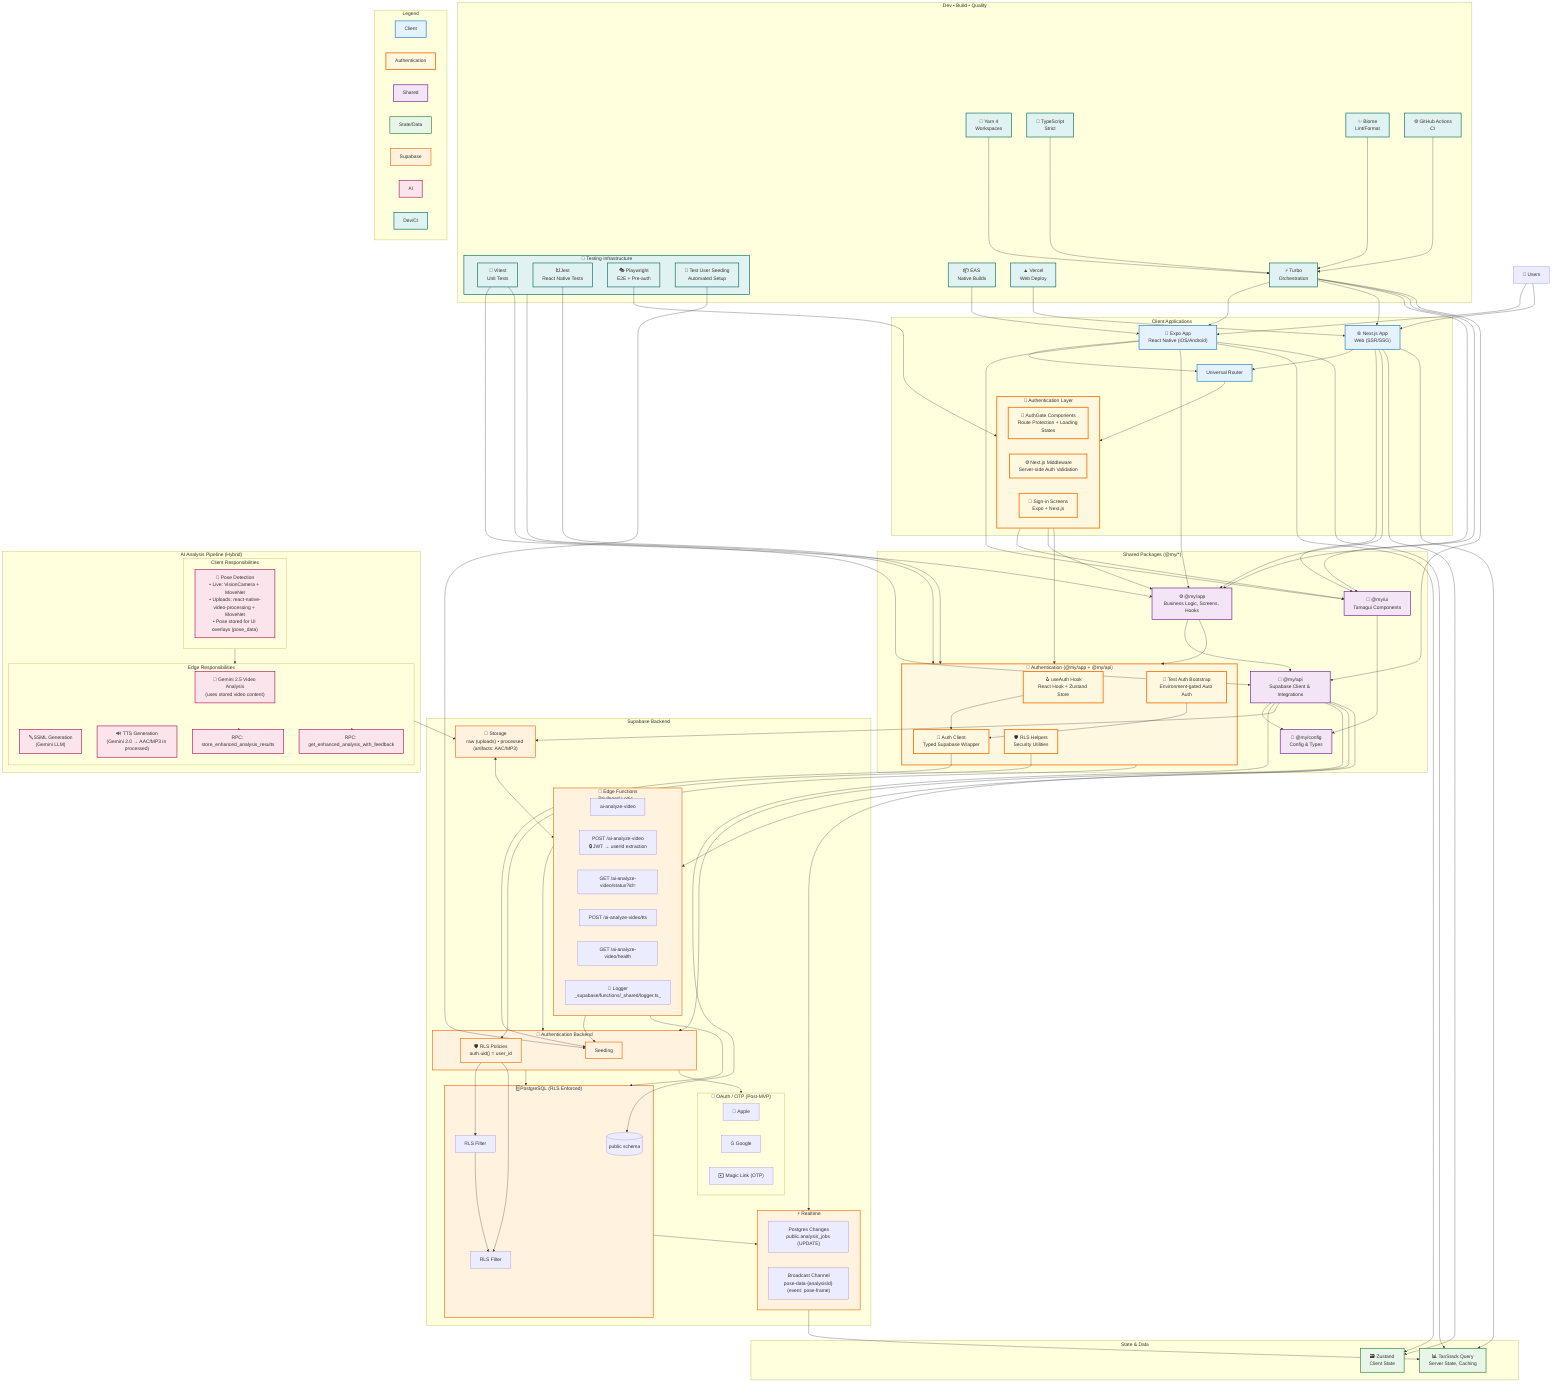 graph TB
    %% Clear System Architecture (Holistic Blueprint)

    %% Users
    User["👤 Users"]

    %% Client Applications
    subgraph "Client Applications"
        ExpoApp["📱 Expo App\nReact Native (iOS/Android)"]
        NextApp["🌐 Next.js App\nWeb (SSR/SSG)"]
        ExpoRouter["🧭 Expo Router\nUniversal Routing"]
        subgraph AuthLayer["🔐 Authentication Layer"]
            AuthGate["🚪 AuthGate Components\nRoute Protection + Loading States"]
            NextMiddleware["⚙️ Next.js Middleware\nServer-side Auth Validation"]
            SignInScreens["📝 Sign-in Screens\nExpo + Next.js"]
        end
    end

    %% Shared Packages (Monorepo)
    subgraph "Shared Packages (@my/*)"
        UIPkg["🎨 @my/ui\nTamagui Components"]
        AppPkg["⚙️ @my/app\nBusiness Logic, Screens, Hooks"]
        subgraph AuthPkg["🔐 Authentication (@my/app + @my/api)"]
            UseAuth["🪝 useAuth Hook\nReact Hook + Zustand Store"]
            AuthClient["🔌 Auth Client\nTyped Supabase Wrapper"]
            TestBootstrap["🧪 Test Auth Bootstrap\nEnvironment-gated Auto Auth"]
            RLSHelpers["🛡️ RLS Helpers\nSecurity Utilities"]
        end
        APIPkg["🔌 @my/api\nSupabase Client & Integrations"]
        ConfigPkg["🧰 @my/config\nConfig & Types"]
    end

    %% State & Data Fetching
    subgraph "State & Data"
        Zustand["🗃️ Zustand\nClient State"]
        TSQ["📊 TanStack Query\nServer State, Caching"]
    end

    %% Backend (Supabase)
    subgraph "Supabase Backend"
        subgraph AuthBackend["🔐 Authentication Backend"]
            Auth["🔑 Supabase Auth\nJWT, Sessions, User Management"]
            AuthPolicies["🛡️ RLS Policies\nauth.uid() = user_id"]
        end
        subgraph DBGroup["🗄️ PostgreSQL (RLS Enforced)"]
            DB[("public schema")]
            VR["📄 video_recordings\n(id, user_id, storage_path, filename, duration, source_type, created_at)\n🔒 RLS: SELECT/INSERT/UPDATE WHERE user_id = auth.uid()"]
            AJ["📄 analysis_jobs\n(id, user_id, video_recording_id, status, progress,\nprocessing_started_at, processing_completed_at, error_message,\nresults jsonb, pose_data jsonb, full_feedback_text, summary_text, ssml, audio_url,\nprocessing_time_ms, video_source_type, created_at, updated_at)\n🔒 RLS: SELECT/INSERT/UPDATE WHERE user_id = auth.uid()"]
        end
        Storage["📁 Storage\nraw (uploads) • processed (artifacts: AAC/MP3)"]
        subgraph RTGroup["⚡ Realtime"]
            RT1["Postgres Changes\npublic.analysis_jobs (UPDATE)"]
            RT2["Broadcast Channel\npose-data-{analysisId} (event: pose-frame)"]
        end
        subgraph EdgeFns["🧩 Edge Functions\nPrivileged Logic"]
            E1["ai-analyze-video"]
            E1a["POST /ai-analyze-video\n🔒 JWT → userId extraction"]
            E1b["GET /ai-analyze-video/status?id=<id>"]
            E1c["POST /ai-analyze-video/tts"]
            E1d["GET /ai-analyze-video/health"]
            Obs["📝 Logger\n_supabase/functions/_shared/logger.ts_"]
        end
        subgraph Providers["🔗 OAuth / OTP (Post‑MVP)"]
            Apple[" Apple"]
            Google["G Google"]
            MagicLink["✉️ Magic Link (OTP)"]
        end
    end

    %% AI Pipeline (Hybrid: Client + Edge)
    subgraph "AI Analysis Pipeline (Hybrid)"
        subgraph ClientSide["Client Responsibilities"]
            Pose["🕺 Pose Detection\n• Live: VisionCamera + MoveNet\n• Uploads: react-native-video-processing + MoveNet\n• Pose stored for UI overlays (pose_data)"]
        end
        subgraph EdgeSide["Edge Responsibilities"]
            LLM["🧠 Gemini 2.5 Video Analysis\n(uses stored video content)"]
            SSML["🔤 SSML Generation\n(Gemini LLM)"]
            TTS["🔊 TTS Generation\n(Gemini 2.0 → AAC/MP3 in processed)"]
            RPC1["RPC: store_enhanced_analysis_results"]
            RPC2["RPC: get_enhanced_analysis_with_feedback"]
        end
    end

    %% Dev, Build, and Quality
    subgraph "Dev • Build • Quality"
        Turbo["⚡ Turbo\nOrchestration"]
        Yarn["🧶 Yarn 4\nWorkspaces"]
        TS["📝 TypeScript\nStrict"]
        Biome["✨ Biome\nLint/Format"]
        subgraph TestingInfra["🧪 Testing Infrastructure"]
            Vitest["🧪 Vitest\nUnit Tests"]
            Jest["🃏 Jest\nReact Native Tests"]
            Playwright["🎭 Playwright\nE2E + Pre-auth"]
            TestUser["👤 Test User Seeding\nAutomated Setup"]
        end
        GHA["⚙️ GitHub Actions\nCI"]
        EAS["📦 EAS\nNative Builds"]
        Vercel["▲ Vercel\nWeb Deploy"]
    end

    %% User Flows
    User --> ExpoApp
    User --> NextApp

    %% App Composition - UNIFIED ROUTING ✅
    ExpoApp --> ExpoRouter[Universal Router]
    NextApp --> ExpoRouter[Universal Router]
    ExpoRouter --> AuthLayer
    AuthLayer --> UIPkg
    AuthLayer --> AppPkg
    ExpoApp --> UIPkg
    NextApp --> UIPkg
    ExpoApp --> AppPkg
    NextApp --> AppPkg
    AppPkg --> AuthPkg
    AppPkg --> APIPkg
    UIPkg --> ConfigPkg
    APIPkg --> ConfigPkg

    %% State & Data
    ExpoApp --> Zustand
    NextApp --> Zustand
    ExpoApp --> TSQ
    NextApp --> TSQ

    %% Backend Access (via @my/api)
    APIPkg --> AuthBackend
    APIPkg --> DB
    APIPkg --> Storage
    APIPkg --> RTGroup
    APIPkg --> EdgeFns

    %% Authentication Flows ✅
    AuthLayer --> AuthPkg
    AuthPkg --> AuthBackend
    AuthClient --> Auth
    UseAuth --> AuthClient
    TestBootstrap --> AuthClient
    RLSHelpers --> AuthPolicies
    AuthBackend --> DBGroup
    AuthBackend --> Providers
    EdgeFns --> Auth[JWT Validation]

    %% AI Flow
    ClientSide --> EdgeSide

    %% Data Movement (RLS Enforced)
    Storage <--> EdgeFns
    EdgeFns --> DBGroup
    EdgeSide --> Storage
    EdgeSide --> RPC1
    EdgeSide --> RPC2
    DBGroup --> RTGroup
    RTGroup --> TSQ
    AuthPolicies --> VR[RLS Filter]
    AuthPolicies --> AJ[RLS Filter]
    VR --> AJ

    %% Tooling Relationships
    Turbo --> ExpoApp
    Turbo --> NextApp
    Turbo --> UIPkg
    Turbo --> AppPkg
    Turbo --> APIPkg
    Yarn --> Turbo
    TS --> Turbo
    Biome --> Turbo
    TestingInfra --> AuthPkg[Auth Testing]
    Vitest --> AppPkg
    Vitest --> APIPkg
    Jest --> AuthPkg
    Playwright --> AuthLayer[Pre-auth Setup]
    TestUser --> Auth[Seeding]
    GHA --> Turbo
    EAS --> ExpoApp
    Vercel --> NextApp

    %% Styling
    classDef layerClient fill:#e3f2fd,stroke:#1976d2,stroke-width:2px
    classDef layerShared fill:#f3e5f5,stroke:#6a1b9a,stroke-width:2px
    classDef layerState fill:#e8f5e9,stroke:#2e7d32,stroke-width:2px
    classDef layerBackend fill:#fff3e0,stroke:#ef6c00,stroke-width:2px
    classDef layerAI fill:#fce4ec,stroke:#ad1457,stroke-width:2px
    classDef layerDev fill:#e0f2f1,stroke:#00695c,stroke-width:2px
    classDef layerAuth fill:#fff8e1,stroke:#f57f17,stroke-width:3px

    class ExpoApp,NextApp,ExpoRouter layerClient
    class AuthLayer,AuthGate,NextMiddleware,SignInScreens layerAuth
    class UIPkg,AppPkg,APIPkg,ConfigPkg layerShared
    class AuthPkg,UseAuth,AuthClient,TestBootstrap,RLSHelpers layerAuth
    class Zustand,TSQ layerState
    class AuthBackend,Auth,AuthPolicies,DBGroup,Storage,RTGroup,EdgeFns layerBackend
    class Pose,LLM,SSML,TTS,RPC1,RPC2 layerAI
    class Turbo,Yarn,TS,Biome,TestingInfra,Vitest,Jest,Playwright,TestUser,GHA,EAS,Vercel layerDev

    %% Legend
    subgraph "Legend"
        direction LR
        L1[Client]:::layerClient
        L2[Authentication]:::layerAuth
        L3[Shared]:::layerShared
        L4[State/Data]:::layerState
        L5[Supabase]:::layerBackend
        L6[AI]:::layerAI
        L7[Dev/CI]:::layerDev
    end